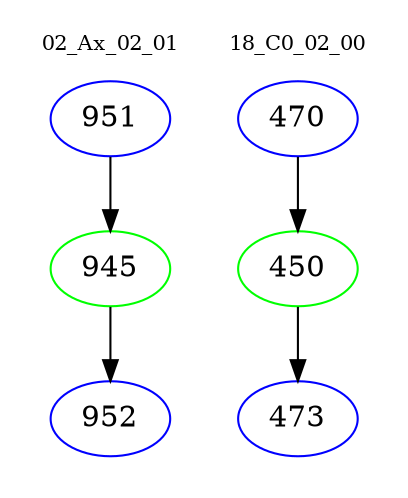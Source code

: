 digraph{
subgraph cluster_0 {
color = white
label = "02_Ax_02_01";
fontsize=10;
T0_951 [label="951", color="blue"]
T0_951 -> T0_945 [color="black"]
T0_945 [label="945", color="green"]
T0_945 -> T0_952 [color="black"]
T0_952 [label="952", color="blue"]
}
subgraph cluster_1 {
color = white
label = "18_C0_02_00";
fontsize=10;
T1_470 [label="470", color="blue"]
T1_470 -> T1_450 [color="black"]
T1_450 [label="450", color="green"]
T1_450 -> T1_473 [color="black"]
T1_473 [label="473", color="blue"]
}
}
